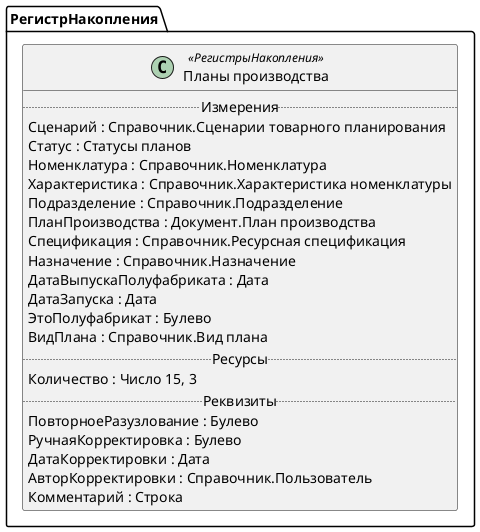 ﻿@startuml ПланыПроизводства
'!include templates.wsd
'..\include templates.wsd
class РегистрНакопления.ПланыПроизводства as "Планы производства" <<РегистрыНакопления>>
{
..Измерения..
Сценарий : Справочник.Сценарии товарного планирования
Статус : Статусы планов
Номенклатура : Справочник.Номенклатура
Характеристика : Справочник.Характеристика номенклатуры
Подразделение : Справочник.Подразделение
ПланПроизводства : Документ.План производства
Спецификация : Справочник.Ресурсная спецификация
Назначение : Справочник.Назначение
ДатаВыпускаПолуфабриката : Дата
ДатаЗапуска : Дата
ЭтоПолуфабрикат : Булево
ВидПлана : Справочник.Вид плана
..Ресурсы..
Количество : Число 15, 3
..Реквизиты..
ПовторноеРазузлование : Булево
РучнаяКорректировка : Булево
ДатаКорректировки : Дата
АвторКорректировки : Справочник.Пользователь
Комментарий : Строка
}
@enduml
